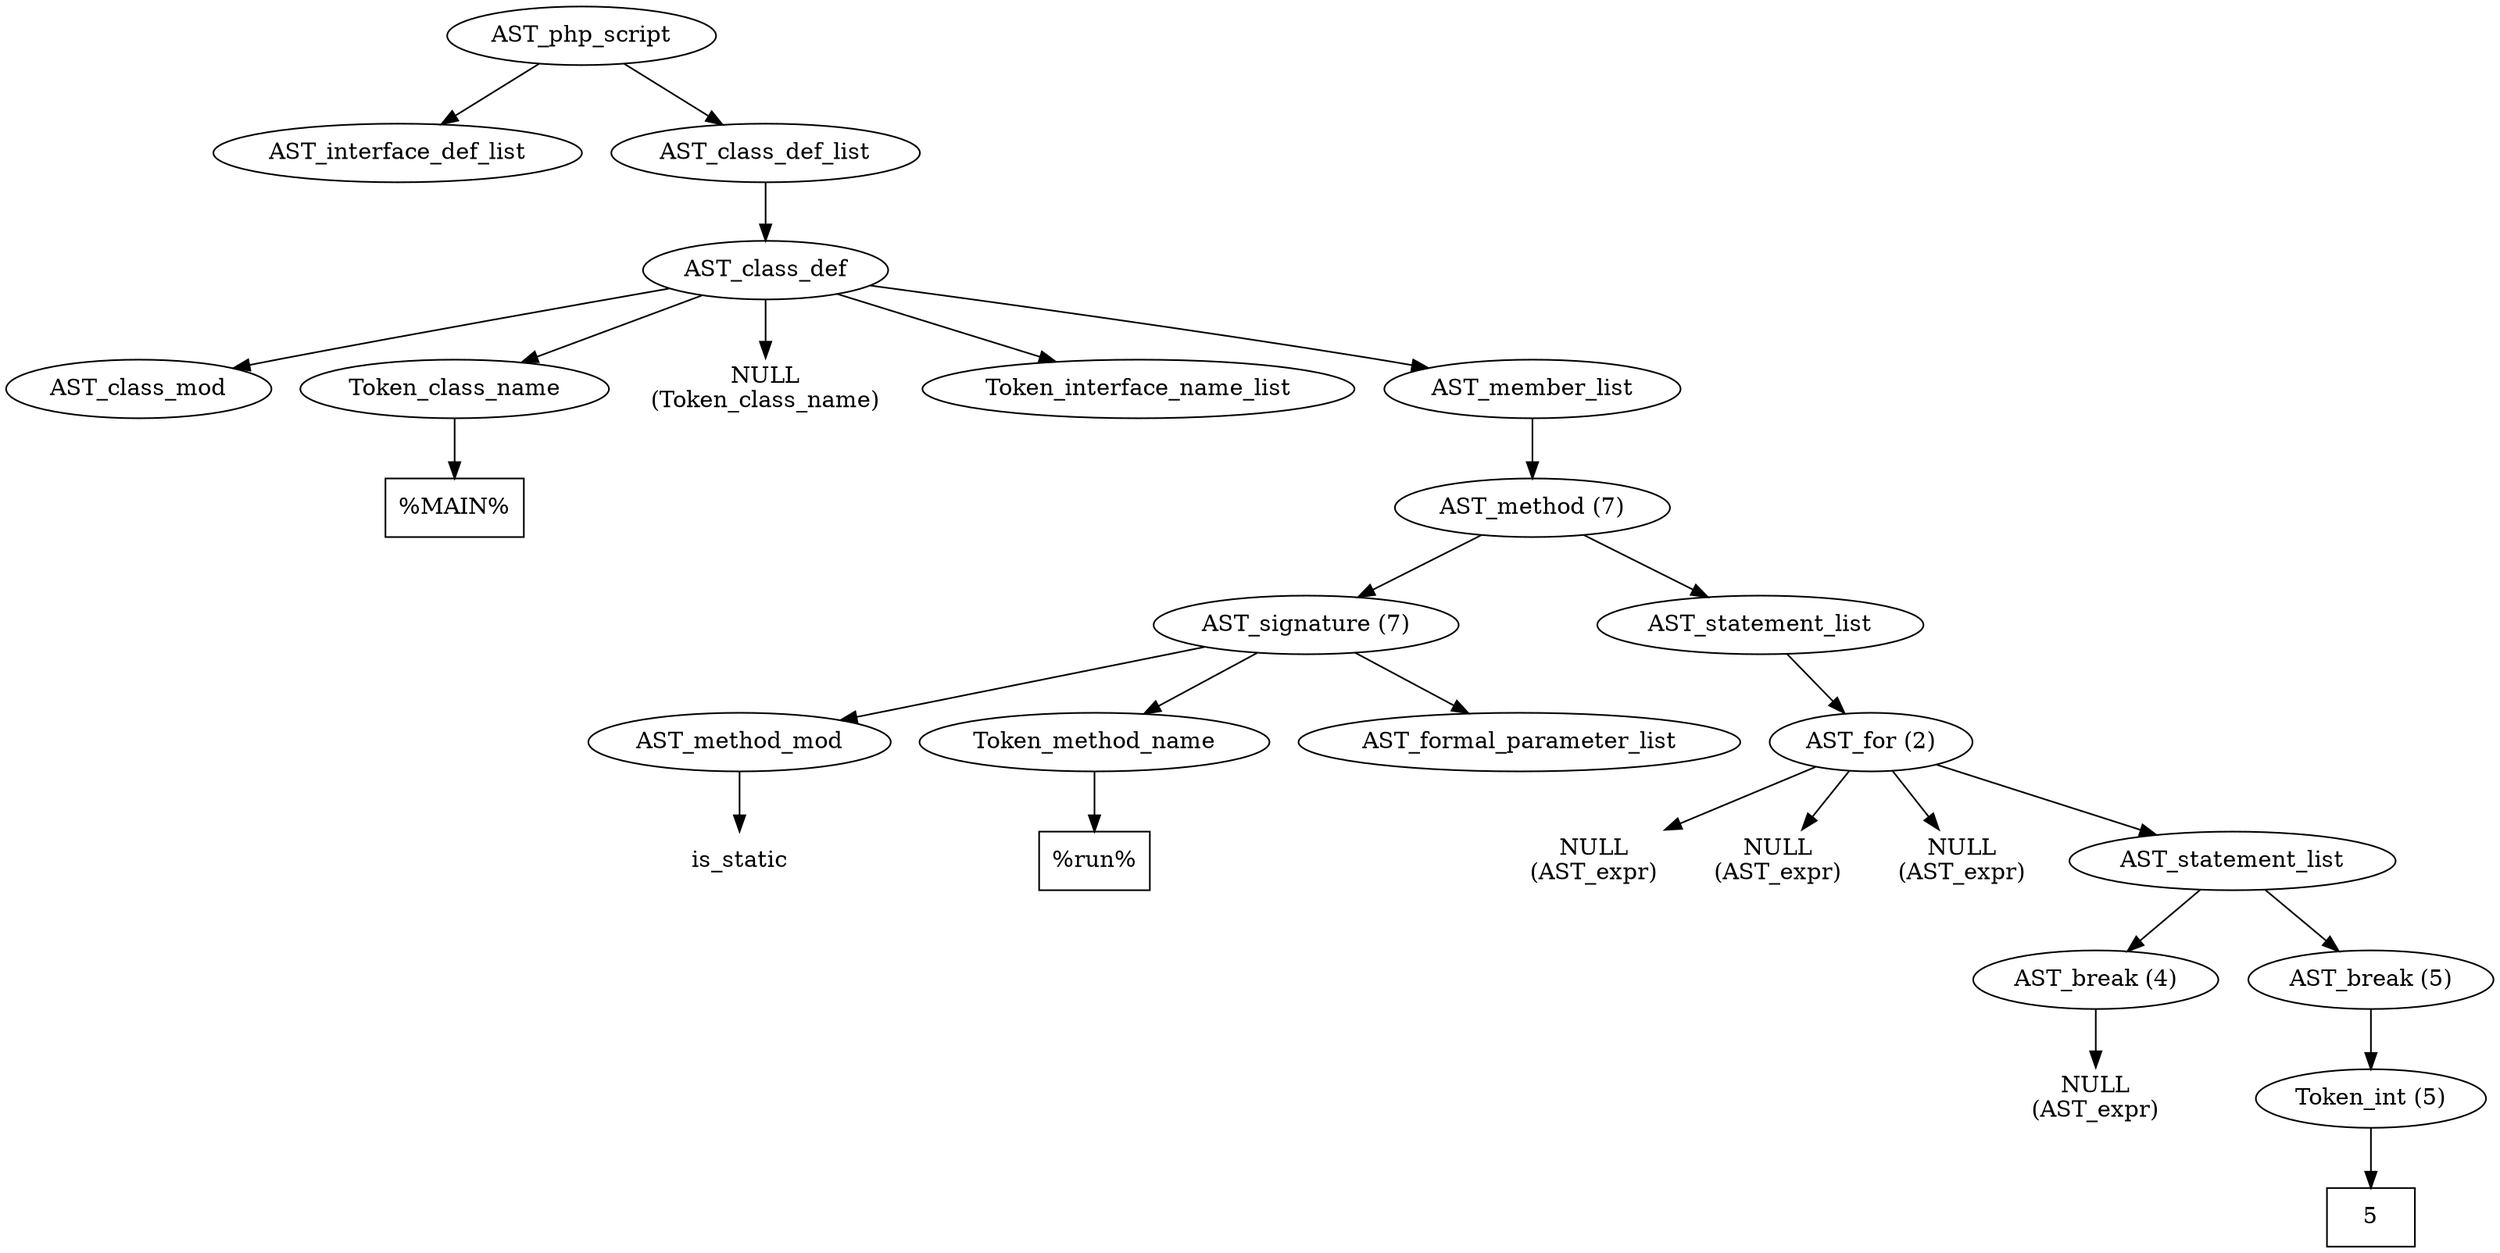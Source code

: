 /*
 * AST in dot format generated by phc -- the PHP compiler
 */

digraph AST {
node_0 [label="AST_php_script"];
node_1 [label="AST_interface_def_list"];
node_2 [label="AST_class_def_list"];
node_3 [label="AST_class_def"];
node_4 [label="AST_class_mod"];
node_5 [label="Token_class_name"];
node_6 [label="%MAIN%", shape=box]
node_5 -> node_6;
node_7 [label="NULL\n(Token_class_name)", shape=plaintext]
node_8 [label="Token_interface_name_list"];
node_9 [label="AST_member_list"];
node_10 [label="AST_method (7)"];
node_11 [label="AST_signature (7)"];
node_12 [label="AST_method_mod"];
node_13 [label="is_static", shape=plaintext]
node_12 -> node_13;
node_14 [label="Token_method_name"];
node_15 [label="%run%", shape=box]
node_14 -> node_15;
node_16 [label="AST_formal_parameter_list"];
node_11 -> node_16;
node_11 -> node_14;
node_11 -> node_12;
node_17 [label="AST_statement_list"];
node_18 [label="AST_for (2)"];
node_19 [label="NULL\n(AST_expr)", shape=plaintext]
node_20 [label="NULL\n(AST_expr)", shape=plaintext]
node_21 [label="NULL\n(AST_expr)", shape=plaintext]
node_22 [label="AST_statement_list"];
node_23 [label="AST_break (4)"];
node_24 [label="NULL\n(AST_expr)", shape=plaintext]
node_23 -> node_24;
node_25 [label="AST_break (5)"];
node_26 [label="Token_int (5)"];
node_27 [label="5", shape=box]
node_26 -> node_27;
node_25 -> node_26;
node_22 -> node_25;
node_22 -> node_23;
node_18 -> node_22;
node_18 -> node_21;
node_18 -> node_20;
node_18 -> node_19;
node_17 -> node_18;
node_10 -> node_17;
node_10 -> node_11;
node_9 -> node_10;
node_3 -> node_9;
node_3 -> node_8;
node_3 -> node_7;
node_3 -> node_5;
node_3 -> node_4;
node_2 -> node_3;
node_0 -> node_2;
node_0 -> node_1;
}
